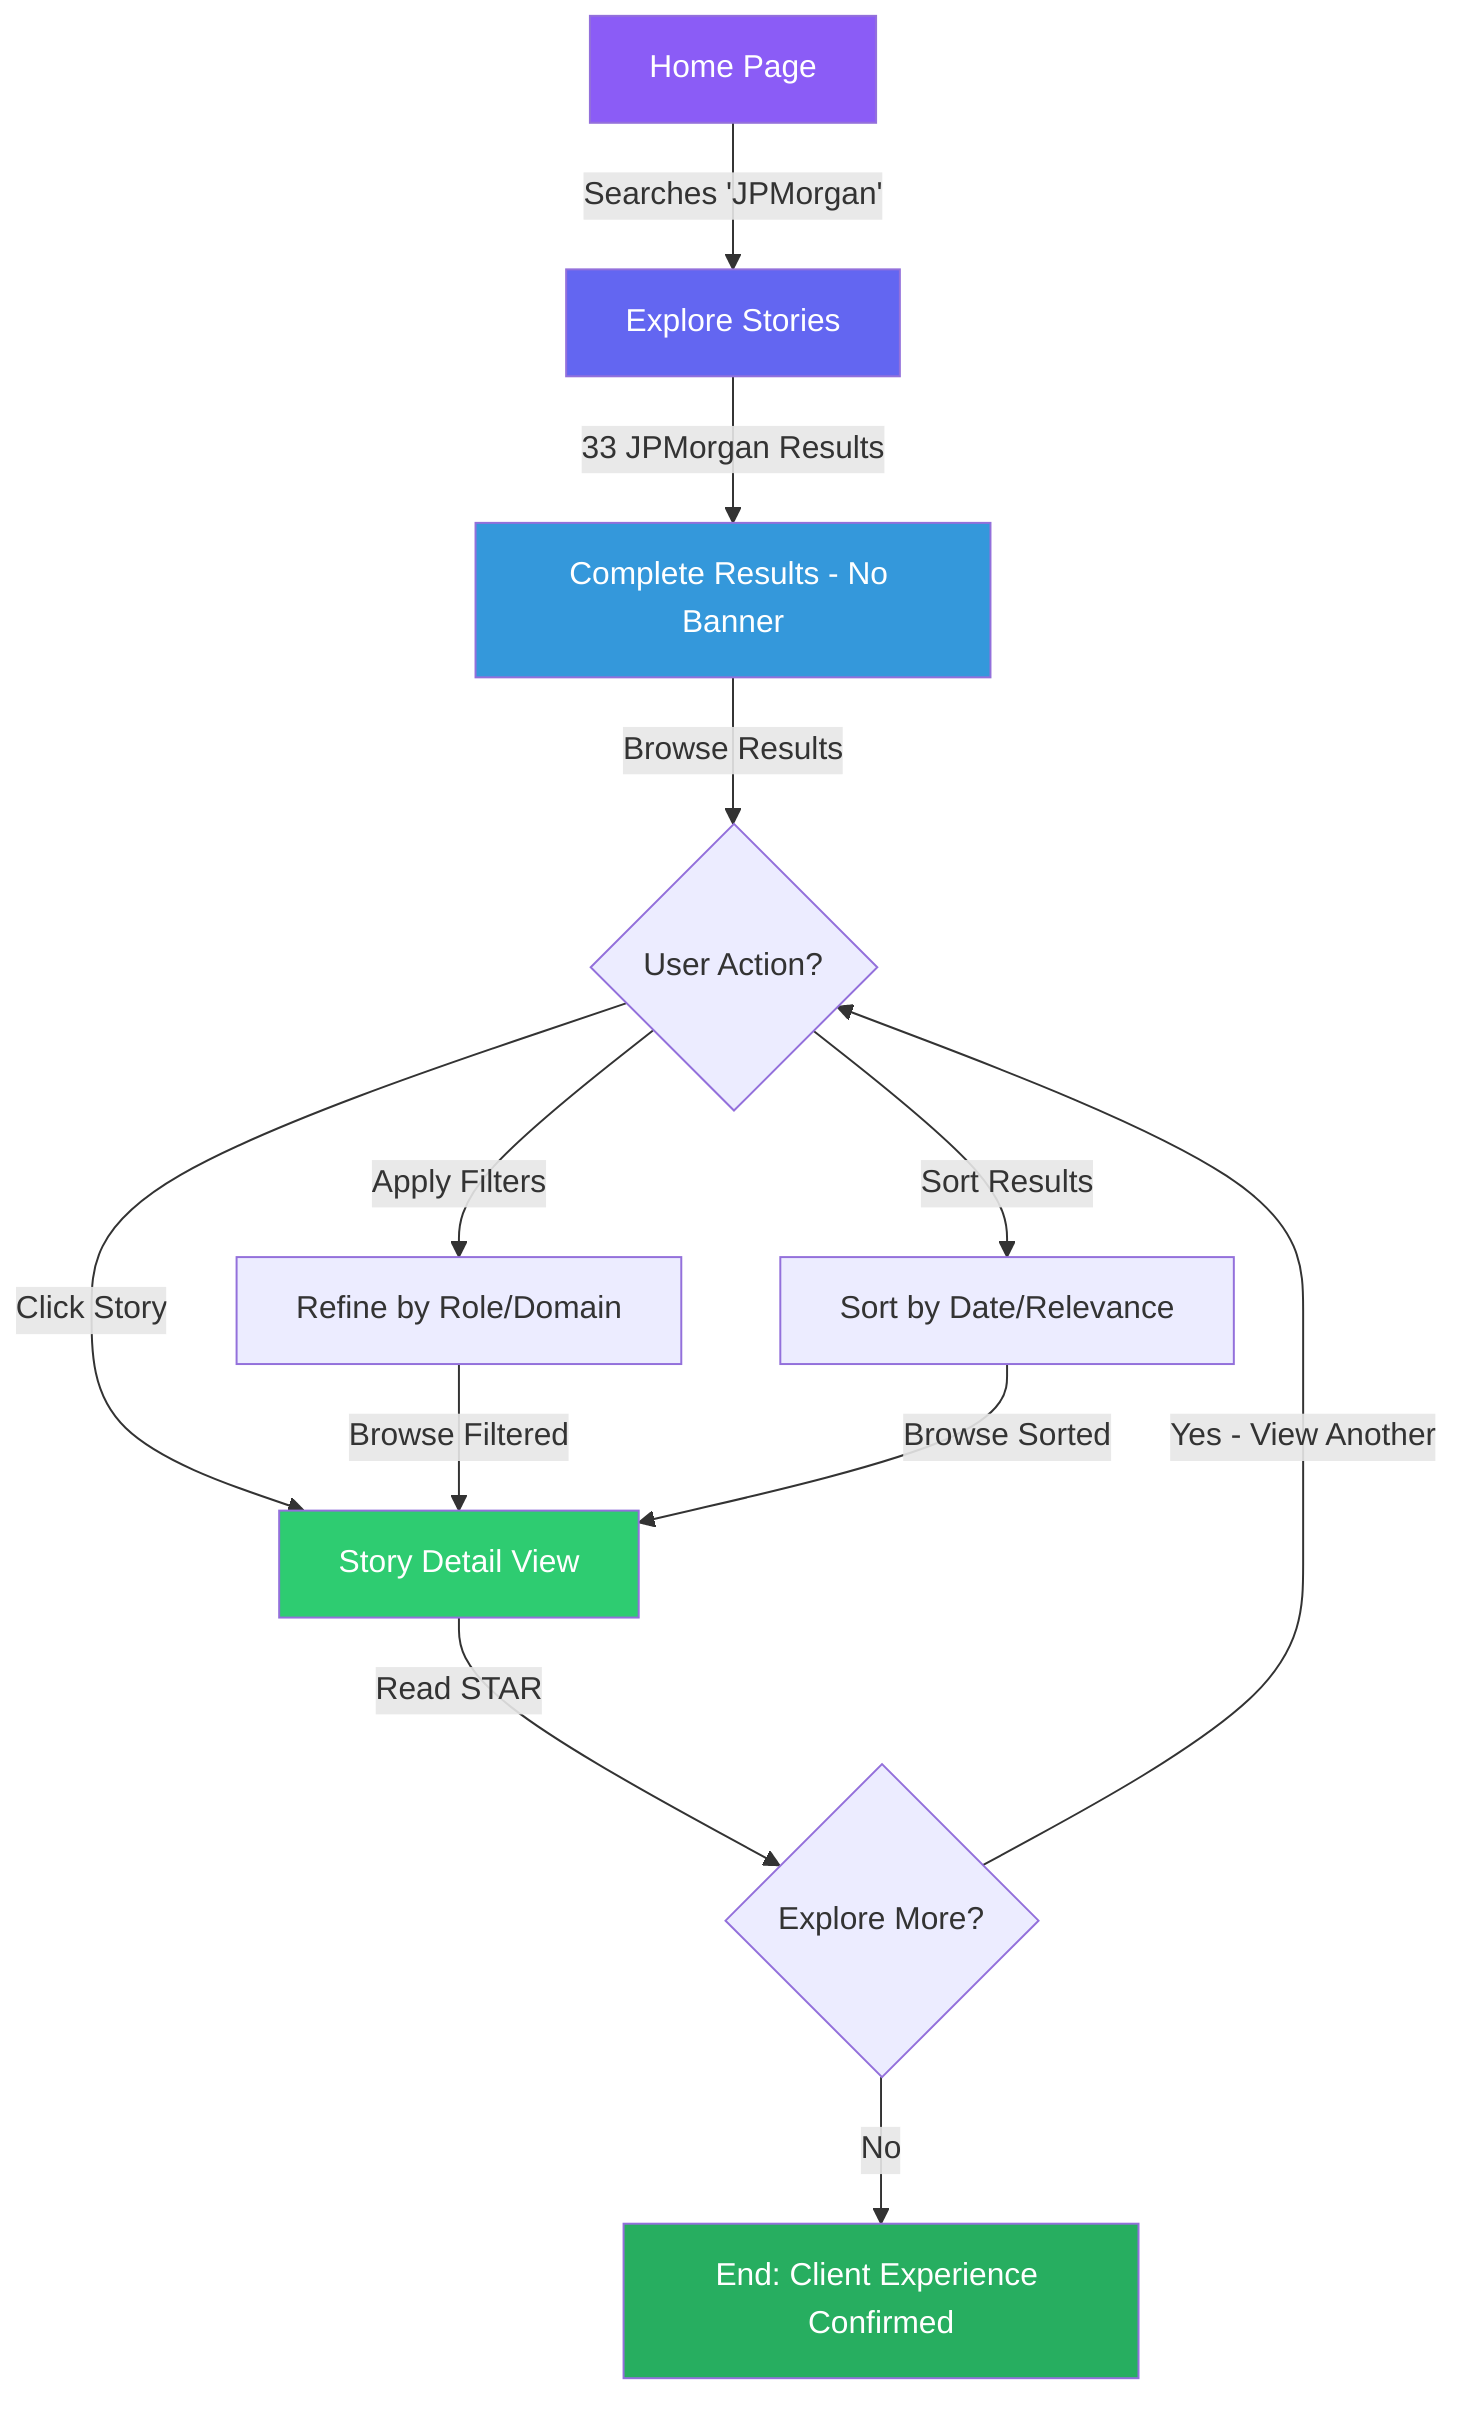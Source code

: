 graph TD
    A[Home Page] -->|Searches 'JPMorgan'| B[Explore Stories]
    B -->|33 JPMorgan Results| C[Complete Results - No Banner]
    C -->|Browse Results| D{User Action?}
    D -->|Apply Filters| E[Refine by Role/Domain]
    D -->|Sort Results| F[Sort by Date/Relevance]
    D -->|Click Story| G[Story Detail View]
    E -->|Browse Filtered| G
    F -->|Browse Sorted| G
    G -->|Read STAR| H{Explore More?}
    H -->|Yes - View Another| D
    H -->|No| I[End: Client Experience Confirmed]

    style A fill:#8B5CF6,color:#fff
    style B fill:#6366F1,color:#fff
    style C fill:#3498DB,color:#fff
    style G fill:#2ECC71,color:#fff
    style I fill:#27AE60,color:#fff